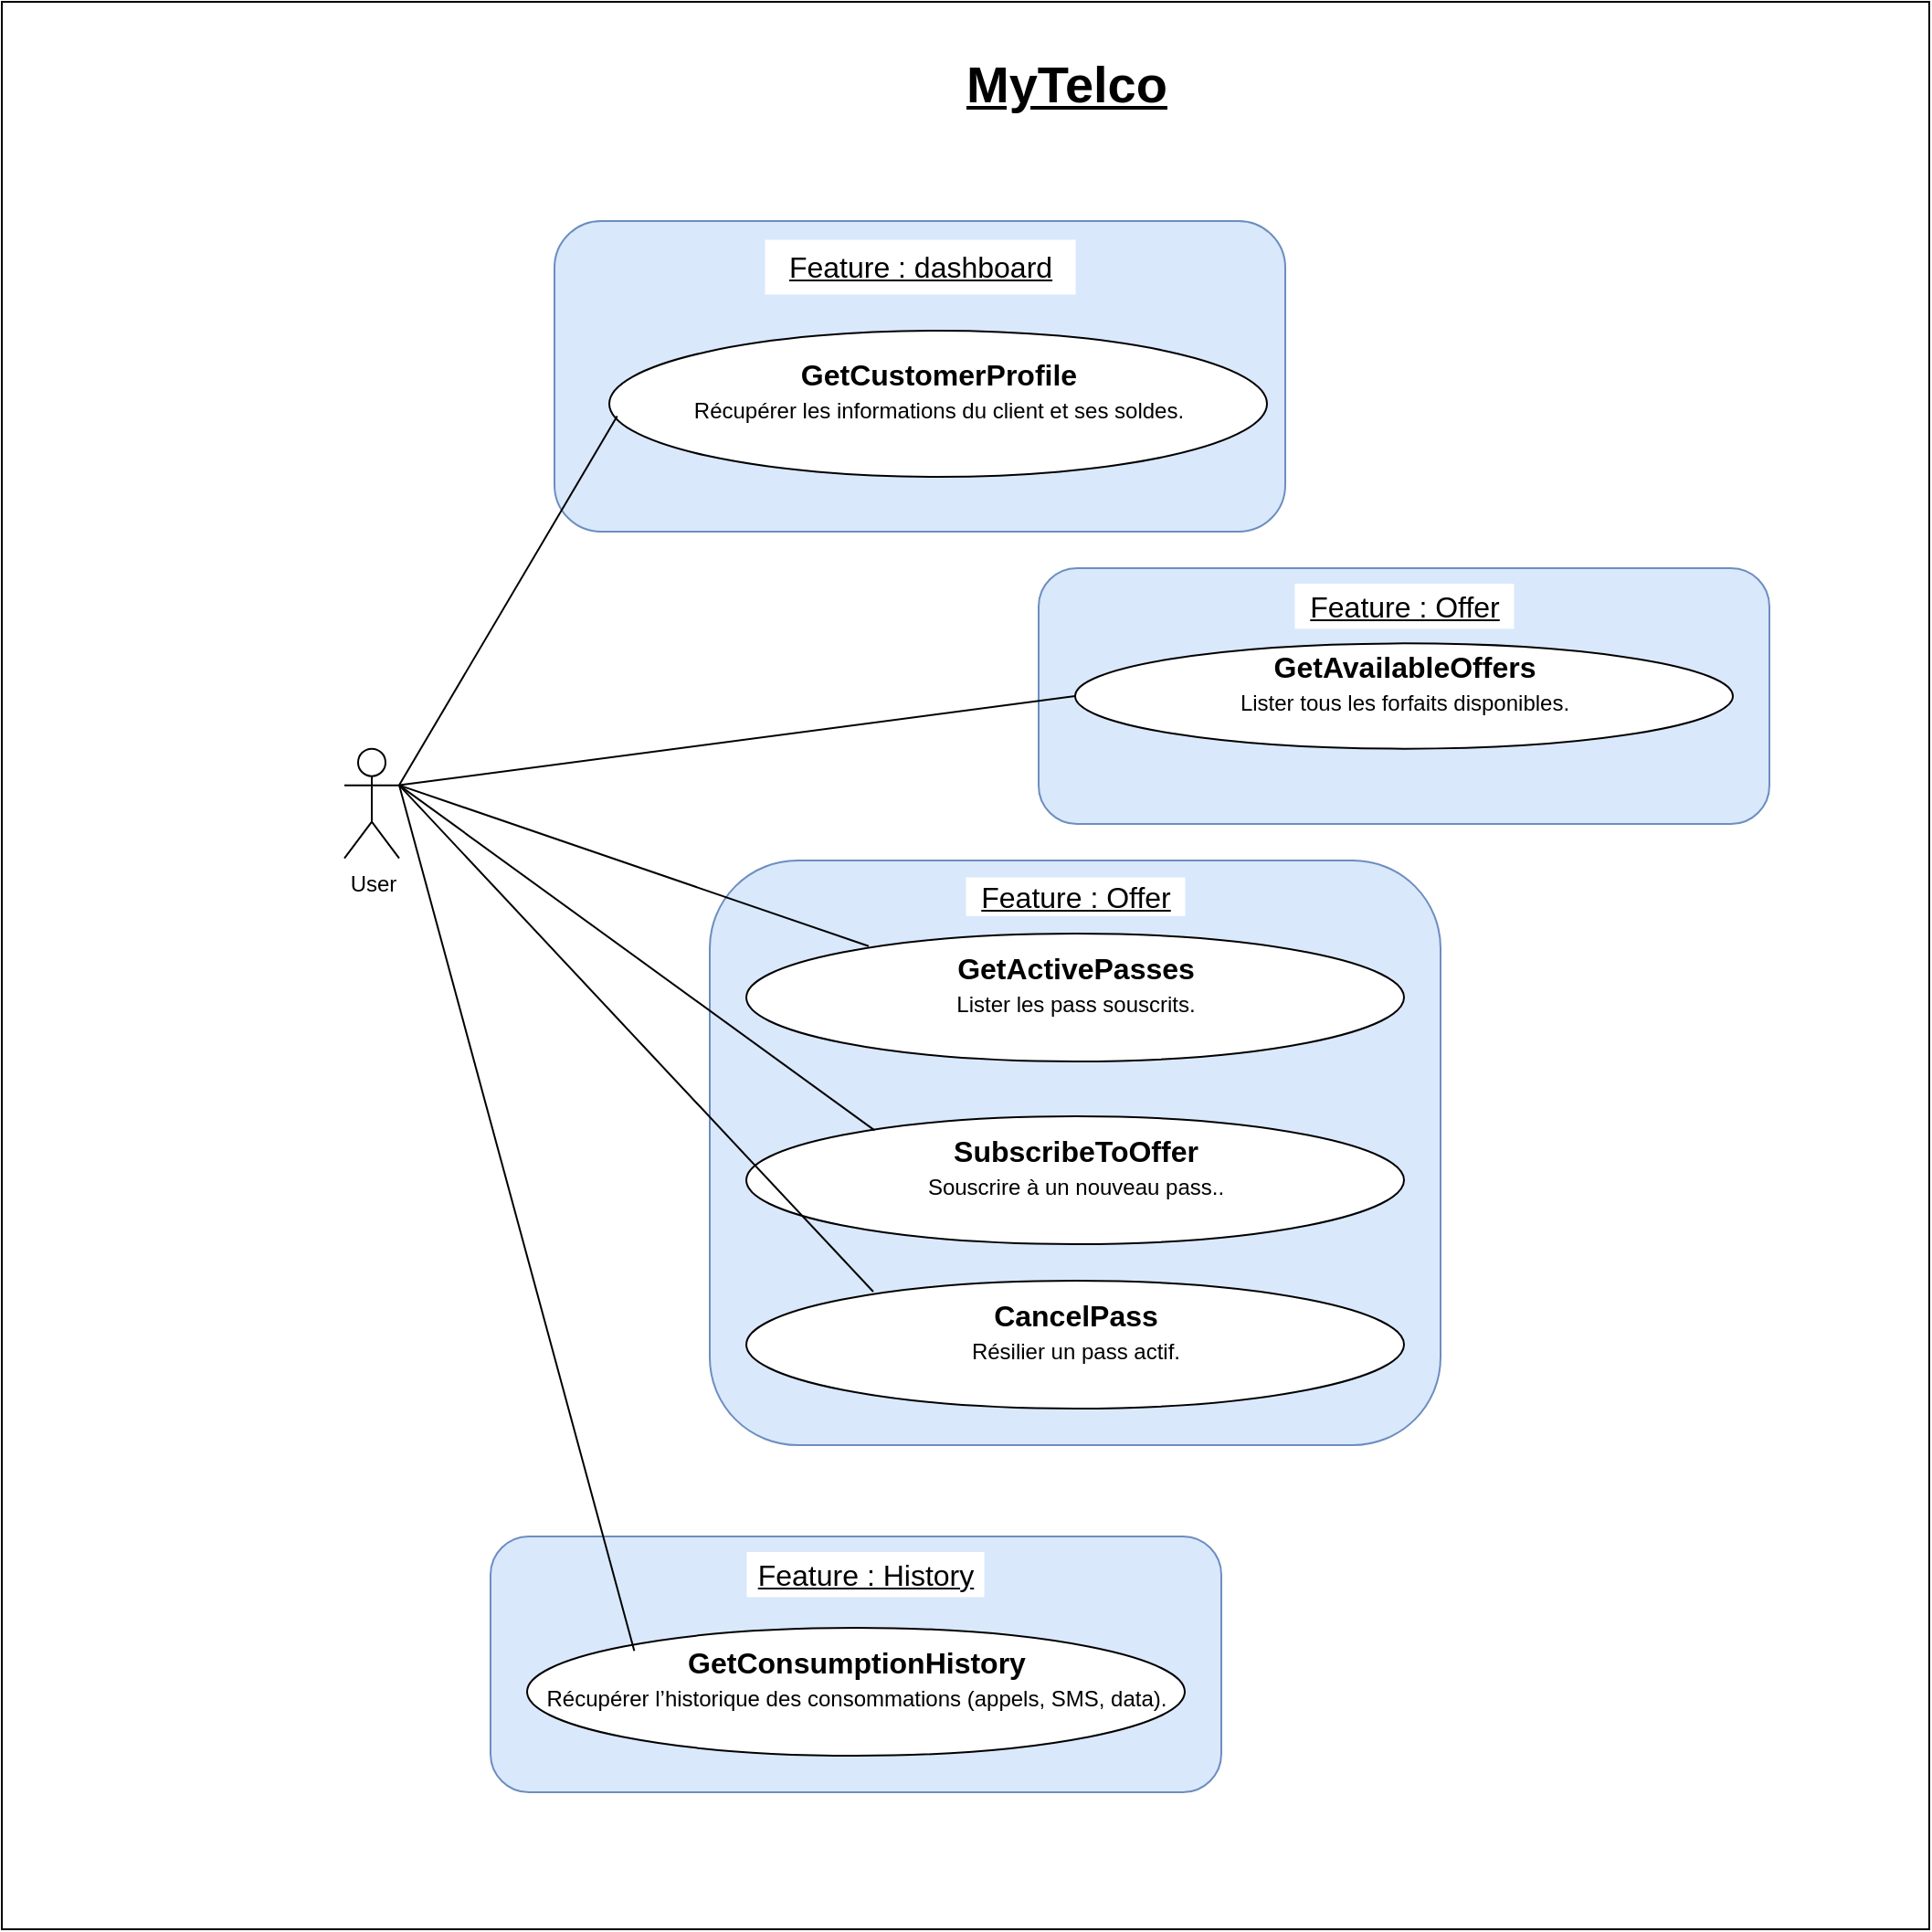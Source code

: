 <mxfile>
    <diagram id="mvvLXiSOcA0P8ZLHkD39" name="Page-1">
        <mxGraphModel dx="571" dy="555" grid="1" gridSize="10" guides="1" tooltips="1" connect="1" arrows="1" fold="1" page="1" pageScale="1" pageWidth="850" pageHeight="1100" math="0" shadow="0">
            <root>
                <mxCell id="0"/>
                <mxCell id="1" parent="0"/>
                <mxCell id="47" value="" style="whiteSpace=wrap;html=1;aspect=fixed;" parent="1" vertex="1">
                    <mxGeometry x="220" y="10" width="1055" height="1055" as="geometry"/>
                </mxCell>
                <mxCell id="48" value="&lt;font style=&quot;font-size: 28px;&quot;&gt;&lt;u style=&quot;&quot;&gt;&lt;b style=&quot;&quot;&gt;MyTelco&lt;/b&gt;&lt;/u&gt;&lt;/font&gt;" style="rounded=0;whiteSpace=wrap;html=1;strokeWidth=0;strokeColor=none;" parent="1" vertex="1">
                    <mxGeometry x="717.5" y="40" width="170" height="30" as="geometry"/>
                </mxCell>
                <mxCell id="49" value="User" style="shape=umlActor;verticalLabelPosition=bottom;verticalAlign=top;html=1;outlineConnect=0;" parent="1" vertex="1">
                    <mxGeometry x="407.5" y="418.82" width="30" height="60" as="geometry"/>
                </mxCell>
                <mxCell id="50" value="" style="group" parent="1" vertex="1" connectable="0">
                    <mxGeometry x="522.5" y="130" width="400" height="170" as="geometry"/>
                </mxCell>
                <mxCell id="51" value="" style="rounded=1;whiteSpace=wrap;html=1;fillColor=#dae8fc;strokeColor=#6c8ebf;" parent="50" vertex="1">
                    <mxGeometry width="400" height="170" as="geometry"/>
                </mxCell>
                <mxCell id="52" value="&lt;font style=&quot;font-size: 16px;&quot;&gt;&lt;u&gt;Feature : dashboard&lt;/u&gt;&lt;/font&gt;" style="rounded=0;whiteSpace=wrap;html=1;strokeWidth=0;strokeColor=none;" parent="50" vertex="1">
                    <mxGeometry x="115" y="10" width="170" height="30" as="geometry"/>
                </mxCell>
                <mxCell id="53" value="&lt;font style=&quot;font-size: 16px;&quot;&gt;&lt;b style=&quot;&quot;&gt;GetCustomerProfile&lt;/b&gt;&lt;/font&gt;&lt;div&gt;Récupérer les informations du client et ses soldes.&lt;span style=&quot;font-size: 14px;&quot;&gt;&lt;br&gt;&lt;/span&gt;&lt;div&gt;&lt;br&gt;&lt;/div&gt;&lt;/div&gt;" style="ellipse;whiteSpace=wrap;html=1;" parent="50" vertex="1">
                    <mxGeometry x="30" y="60" width="360" height="80" as="geometry"/>
                </mxCell>
                <mxCell id="54" value="" style="group" parent="1" vertex="1" connectable="0">
                    <mxGeometry x="787.5" y="320" width="400" height="140" as="geometry"/>
                </mxCell>
                <mxCell id="55" value="" style="rounded=1;whiteSpace=wrap;html=1;fillColor=#dae8fc;strokeColor=#6c8ebf;" parent="54" vertex="1">
                    <mxGeometry width="400" height="140" as="geometry"/>
                </mxCell>
                <mxCell id="56" value="&lt;font style=&quot;font-size: 16px;&quot;&gt;&lt;u&gt;Feature : Offer&lt;/u&gt;&lt;/font&gt;" style="rounded=0;whiteSpace=wrap;html=1;strokeWidth=0;strokeColor=none;" parent="54" vertex="1">
                    <mxGeometry x="140" y="8.235" width="120" height="24.706" as="geometry"/>
                </mxCell>
                <mxCell id="57" value="&lt;b&gt;&lt;font style=&quot;font-size: 16px;&quot;&gt;GetAvailableOffers&lt;/font&gt;&lt;/b&gt;&lt;br&gt;&lt;div&gt;Lister tous les forfaits disponibles.&lt;span style=&quot;font-size: 14px;&quot;&gt;&lt;br&gt;&lt;/span&gt;&lt;div&gt;&lt;br&gt;&lt;/div&gt;&lt;/div&gt;" style="ellipse;whiteSpace=wrap;html=1;" parent="54" vertex="1">
                    <mxGeometry x="20" y="41.176" width="360" height="57.647" as="geometry"/>
                </mxCell>
                <mxCell id="58" value="" style="group" parent="1" vertex="1" connectable="0">
                    <mxGeometry x="487.5" y="850" width="400" height="140" as="geometry"/>
                </mxCell>
                <mxCell id="59" value="" style="rounded=1;whiteSpace=wrap;html=1;fillColor=#dae8fc;strokeColor=#6c8ebf;" parent="58" vertex="1">
                    <mxGeometry width="400" height="140" as="geometry"/>
                </mxCell>
                <mxCell id="60" value="&lt;font style=&quot;font-size: 16px;&quot;&gt;&lt;u&gt;Feature : History&lt;/u&gt;&lt;/font&gt;" style="rounded=0;whiteSpace=wrap;html=1;strokeWidth=0;strokeColor=none;" parent="58" vertex="1">
                    <mxGeometry x="140" y="8.24" width="130" height="24.71" as="geometry"/>
                </mxCell>
                <mxCell id="61" value="&lt;font style=&quot;font-size: 16px;&quot;&gt;&lt;b&gt;GetConsumptionHistory&lt;/b&gt;&lt;/font&gt;&lt;br&gt;&lt;div&gt; Récupérer l’historique des consommations (appels, SMS, data).&lt;span style=&quot;font-size: 14px;&quot;&gt;&lt;br&gt;&lt;/span&gt;&lt;div&gt;&lt;br&gt;&lt;/div&gt;&lt;/div&gt;" style="ellipse;whiteSpace=wrap;html=1;" parent="58" vertex="1">
                    <mxGeometry x="20" y="50" width="360" height="70" as="geometry"/>
                </mxCell>
                <mxCell id="62" value="" style="group" parent="1" vertex="1" connectable="0">
                    <mxGeometry x="607.5" y="480" width="400" height="320" as="geometry"/>
                </mxCell>
                <mxCell id="63" value="" style="rounded=1;whiteSpace=wrap;html=1;fillColor=#dae8fc;strokeColor=#6c8ebf;" parent="62" vertex="1">
                    <mxGeometry width="400" height="320" as="geometry"/>
                </mxCell>
                <mxCell id="64" value="&lt;font style=&quot;font-size: 16px;&quot;&gt;&lt;u&gt;Feature : Offer&lt;/u&gt;&lt;/font&gt;" style="rounded=0;whiteSpace=wrap;html=1;strokeWidth=0;strokeColor=none;" parent="62" vertex="1">
                    <mxGeometry x="140" y="9" width="120" height="21.18" as="geometry"/>
                </mxCell>
                <mxCell id="65" value="&lt;font style=&quot;font-size: 16px;&quot;&gt;&lt;b&gt;GetActivePasses&lt;/b&gt;&lt;/font&gt;&lt;br&gt;&lt;div&gt; Lister les pass souscrits.&lt;span style=&quot;font-size: 14px;&quot;&gt;&lt;br&gt;&lt;/span&gt;&lt;div&gt;&lt;br&gt;&lt;/div&gt;&lt;/div&gt;" style="ellipse;whiteSpace=wrap;html=1;" parent="62" vertex="1">
                    <mxGeometry x="20" y="40" width="360" height="70" as="geometry"/>
                </mxCell>
                <mxCell id="66" value="&lt;font style=&quot;font-size: 16px;&quot;&gt;&lt;b&gt;SubscribeToOffer&lt;/b&gt;&lt;/font&gt;&lt;br&gt;&lt;div&gt; Souscrire à un nouveau pass..&lt;span style=&quot;font-size: 14px;&quot;&gt;&lt;br&gt;&lt;/span&gt;&lt;div&gt;&lt;br&gt;&lt;/div&gt;&lt;/div&gt;" style="ellipse;whiteSpace=wrap;html=1;" parent="62" vertex="1">
                    <mxGeometry x="20" y="140" width="360" height="70" as="geometry"/>
                </mxCell>
                <mxCell id="67" value="&lt;b&gt;&lt;font style=&quot;font-size: 16px;&quot;&gt;CancelPass&lt;/font&gt;&lt;/b&gt;&lt;br&gt;&lt;div&gt; Résilier un pass actif.&lt;span style=&quot;font-size: 14px;&quot;&gt;&lt;br&gt;&lt;/span&gt;&lt;div&gt;&lt;br&gt;&lt;/div&gt;&lt;/div&gt;" style="ellipse;whiteSpace=wrap;html=1;" parent="62" vertex="1">
                    <mxGeometry x="20" y="230" width="360" height="70" as="geometry"/>
                </mxCell>
                <mxCell id="68" value="" style="endArrow=none;html=1;exitX=1;exitY=0.333;exitDx=0;exitDy=0;exitPerimeter=0;entryX=0.012;entryY=0.585;entryDx=0;entryDy=0;entryPerimeter=0;" parent="1" source="49" target="53" edge="1">
                    <mxGeometry width="50" height="50" relative="1" as="geometry">
                        <mxPoint x="467.5" y="340" as="sourcePoint"/>
                        <mxPoint x="517.5" y="290" as="targetPoint"/>
                    </mxGeometry>
                </mxCell>
                <mxCell id="69" value="" style="endArrow=none;html=1;entryX=0;entryY=0.5;entryDx=0;entryDy=0;exitX=1;exitY=0.333;exitDx=0;exitDy=0;exitPerimeter=0;" parent="1" source="49" target="57" edge="1">
                    <mxGeometry width="50" height="50" relative="1" as="geometry">
                        <mxPoint x="447.5" y="350" as="sourcePoint"/>
                        <mxPoint x="581.5" y="287" as="targetPoint"/>
                    </mxGeometry>
                </mxCell>
                <mxCell id="70" value="" style="endArrow=none;html=1;entryX=0.186;entryY=0.098;entryDx=0;entryDy=0;entryPerimeter=0;exitX=1;exitY=0.333;exitDx=0;exitDy=0;exitPerimeter=0;" parent="1" source="49" target="65" edge="1">
                    <mxGeometry width="50" height="50" relative="1" as="geometry">
                        <mxPoint x="457.5" y="360" as="sourcePoint"/>
                        <mxPoint x="630.5" y="472" as="targetPoint"/>
                    </mxGeometry>
                </mxCell>
                <mxCell id="71" value="" style="endArrow=none;html=1;entryX=0.195;entryY=0.11;entryDx=0;entryDy=0;entryPerimeter=0;exitX=1;exitY=0.333;exitDx=0;exitDy=0;exitPerimeter=0;" parent="1" source="49" target="66" edge="1">
                    <mxGeometry width="50" height="50" relative="1" as="geometry">
                        <mxPoint x="447.5" y="350" as="sourcePoint"/>
                        <mxPoint x="665.5" y="661" as="targetPoint"/>
                    </mxGeometry>
                </mxCell>
                <mxCell id="72" value="" style="endArrow=none;html=1;entryX=0.193;entryY=0.086;entryDx=0;entryDy=0;entryPerimeter=0;exitX=1;exitY=0.333;exitDx=0;exitDy=0;exitPerimeter=0;" parent="1" source="49" target="67" edge="1">
                    <mxGeometry width="50" height="50" relative="1" as="geometry">
                        <mxPoint x="457.5" y="360" as="sourcePoint"/>
                        <mxPoint x="637.5" y="768" as="targetPoint"/>
                    </mxGeometry>
                </mxCell>
                <mxCell id="73" value="" style="endArrow=none;html=1;entryX=0.163;entryY=0.181;entryDx=0;entryDy=0;entryPerimeter=0;exitX=1;exitY=0.333;exitDx=0;exitDy=0;exitPerimeter=0;" parent="1" source="49" target="61" edge="1">
                    <mxGeometry width="50" height="50" relative="1" as="geometry">
                        <mxPoint x="447.5" y="449" as="sourcePoint"/>
                        <mxPoint x="706.5" y="726" as="targetPoint"/>
                    </mxGeometry>
                </mxCell>
            </root>
        </mxGraphModel>
    </diagram>
</mxfile>